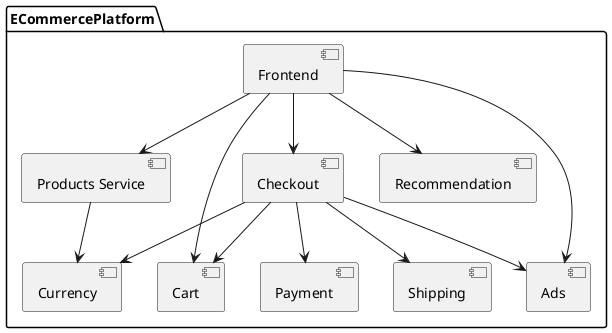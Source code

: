 @startuml
package ECommercePlatform {
[Frontend] as Frontend
[Products Service] as ProductService
[Cart] as Cart
[Checkout] as Checkout
[Payment] as Payment
[Shipping] as Shipping
[Currency] as Currency
[Recommendation] as Recommendation
[Ads] as Ads

Frontend --> ProductService
Frontend --> Cart
Frontend --> Checkout
Checkout --> Cart
Checkout --> Payment
Checkout --> Shipping
Checkout --> Currency
ProductService --> Currency
Frontend --> Recommendation
Frontend --> Ads
Checkout --> Ads
}
@enduml
